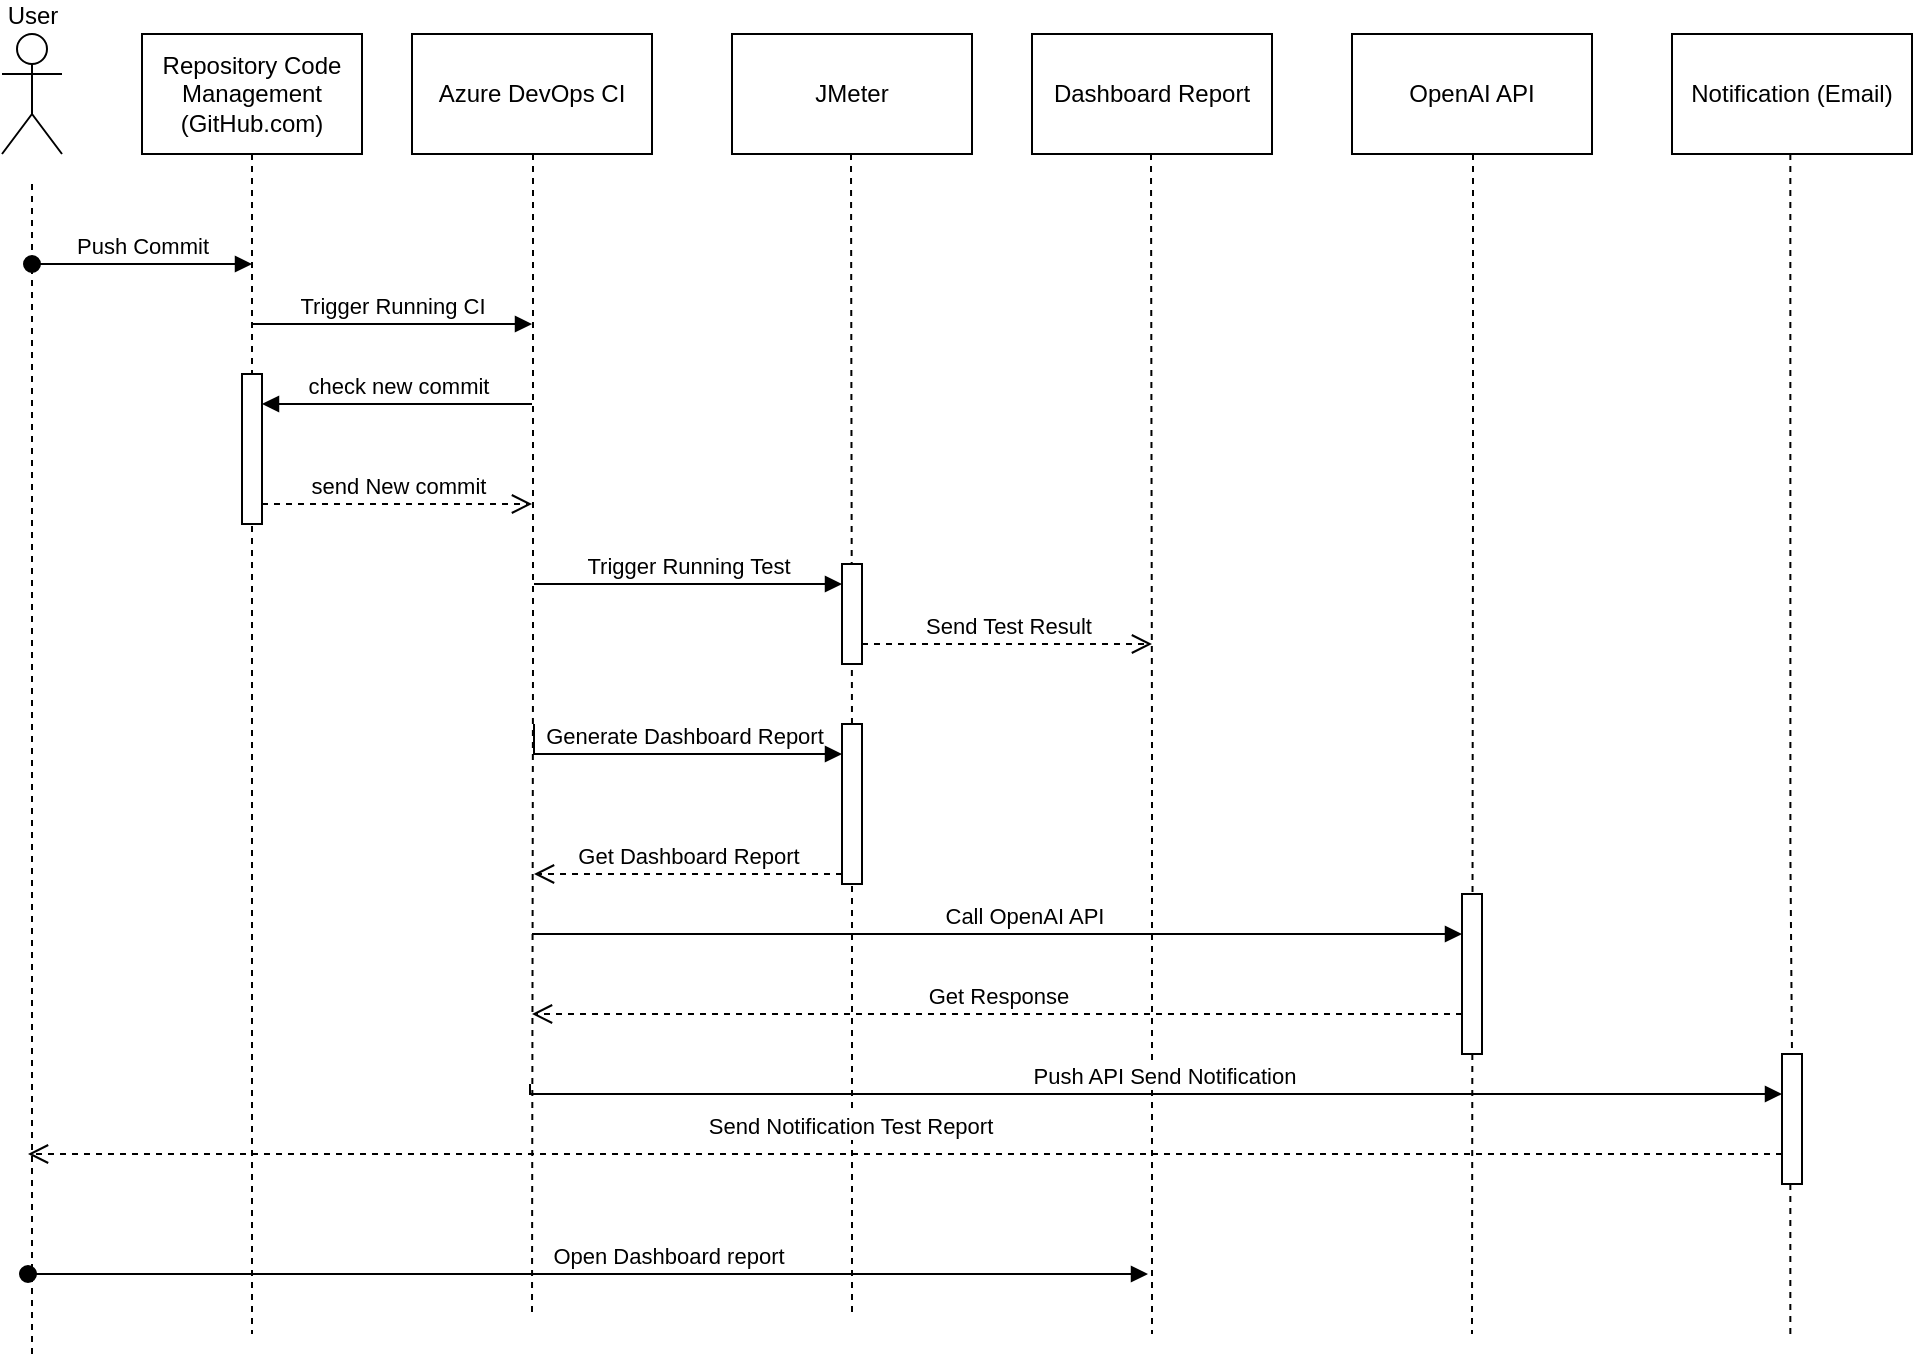 <mxfile version="21.5.2" type="github">
  <diagram name="Page-1" id="13e1069c-82ec-6db2-03f1-153e76fe0fe0">
    <mxGraphModel dx="1050" dy="573" grid="1" gridSize="10" guides="1" tooltips="1" connect="1" arrows="1" fold="1" page="1" pageScale="1" pageWidth="1100" pageHeight="850" background="none" math="0" shadow="0">
      <root>
        <mxCell id="0" />
        <mxCell id="1" parent="0" />
        <mxCell id="_nKnMAWIsF47tJlzfX2x-1" value="User" style="shape=umlActor;verticalLabelPosition=top;verticalAlign=bottom;html=1;labelPosition=center;align=center;" parent="1" vertex="1">
          <mxGeometry x="55" y="30" width="30" height="60" as="geometry" />
        </mxCell>
        <mxCell id="_nKnMAWIsF47tJlzfX2x-2" style="edgeStyle=orthogonalEdgeStyle;rounded=0;orthogonalLoop=1;jettySize=auto;html=1;dashed=1;endArrow=none;endFill=0;" parent="1" source="_nKnMAWIsF47tJlzfX2x-3" edge="1">
          <mxGeometry relative="1" as="geometry">
            <mxPoint x="180" y="680" as="targetPoint" />
            <Array as="points">
              <mxPoint x="180" y="606" />
            </Array>
          </mxGeometry>
        </mxCell>
        <mxCell id="_nKnMAWIsF47tJlzfX2x-3" value="Repository Code Management (GitHub.com)" style="html=1;whiteSpace=wrap;" parent="1" vertex="1">
          <mxGeometry x="125" y="30" width="110" height="60" as="geometry" />
        </mxCell>
        <mxCell id="_nKnMAWIsF47tJlzfX2x-4" value="Azure DevOps CI" style="whiteSpace=wrap;html=1;" parent="1" vertex="1">
          <mxGeometry x="260" y="30" width="120" height="60" as="geometry" />
        </mxCell>
        <mxCell id="_nKnMAWIsF47tJlzfX2x-5" value="JMeter" style="whiteSpace=wrap;html=1;" parent="1" vertex="1">
          <mxGeometry x="420" y="30" width="120" height="60" as="geometry" />
        </mxCell>
        <mxCell id="_nKnMAWIsF47tJlzfX2x-6" value="Notification (Email)" style="whiteSpace=wrap;html=1;" parent="1" vertex="1">
          <mxGeometry x="890" y="30" width="120" height="60" as="geometry" />
        </mxCell>
        <mxCell id="_nKnMAWIsF47tJlzfX2x-7" value="Dashboard Report" style="whiteSpace=wrap;html=1;" parent="1" vertex="1">
          <mxGeometry x="570" y="30" width="120" height="60" as="geometry" />
        </mxCell>
        <mxCell id="_nKnMAWIsF47tJlzfX2x-8" style="edgeStyle=orthogonalEdgeStyle;rounded=0;orthogonalLoop=1;jettySize=auto;html=1;dashed=1;endArrow=none;endFill=0;" parent="1" edge="1">
          <mxGeometry relative="1" as="geometry">
            <mxPoint x="321" y="670" as="targetPoint" />
            <mxPoint x="320.5" y="90" as="sourcePoint" />
            <Array as="points">
              <mxPoint x="320" y="345" />
              <mxPoint x="320" y="345" />
            </Array>
          </mxGeometry>
        </mxCell>
        <mxCell id="_nKnMAWIsF47tJlzfX2x-9" style="edgeStyle=orthogonalEdgeStyle;rounded=0;orthogonalLoop=1;jettySize=auto;html=1;dashed=1;endArrow=none;endFill=0;" parent="1" edge="1">
          <mxGeometry relative="1" as="geometry">
            <mxPoint x="480" y="670" as="targetPoint" />
            <mxPoint x="479.5" y="90" as="sourcePoint" />
          </mxGeometry>
        </mxCell>
        <mxCell id="_nKnMAWIsF47tJlzfX2x-10" style="edgeStyle=orthogonalEdgeStyle;rounded=0;orthogonalLoop=1;jettySize=auto;html=1;dashed=1;endArrow=none;endFill=0;" parent="1" edge="1">
          <mxGeometry relative="1" as="geometry">
            <mxPoint x="630" y="680" as="targetPoint" />
            <mxPoint x="629.5" y="90" as="sourcePoint" />
          </mxGeometry>
        </mxCell>
        <mxCell id="_nKnMAWIsF47tJlzfX2x-11" style="edgeStyle=orthogonalEdgeStyle;rounded=0;orthogonalLoop=1;jettySize=auto;html=1;dashed=1;endArrow=none;endFill=0;" parent="1" source="_nKnMAWIsF47tJlzfX2x-24" edge="1">
          <mxGeometry relative="1" as="geometry">
            <mxPoint x="949.17" y="680" as="targetPoint" />
            <mxPoint x="949.17" y="90" as="sourcePoint" />
            <Array as="points">
              <mxPoint x="949" y="600" />
              <mxPoint x="949" y="600" />
            </Array>
          </mxGeometry>
        </mxCell>
        <mxCell id="_nKnMAWIsF47tJlzfX2x-12" style="edgeStyle=orthogonalEdgeStyle;rounded=0;orthogonalLoop=1;jettySize=auto;html=1;dashed=1;endArrow=none;endFill=0;" parent="1" edge="1">
          <mxGeometry relative="1" as="geometry">
            <mxPoint x="70" y="690" as="targetPoint" />
            <mxPoint x="70" y="105" as="sourcePoint" />
            <Array as="points">
              <mxPoint x="70" y="105" />
            </Array>
          </mxGeometry>
        </mxCell>
        <mxCell id="_nKnMAWIsF47tJlzfX2x-13" value="Push Commit" style="html=1;verticalAlign=bottom;startArrow=oval;startFill=1;endArrow=block;startSize=8;edgeStyle=elbowEdgeStyle;elbow=vertical;curved=0;rounded=0;" parent="1" edge="1">
          <mxGeometry width="60" relative="1" as="geometry">
            <mxPoint x="70" y="145" as="sourcePoint" />
            <mxPoint x="180" y="145" as="targetPoint" />
          </mxGeometry>
        </mxCell>
        <mxCell id="_nKnMAWIsF47tJlzfX2x-14" value="Trigger Running CI" style="html=1;verticalAlign=bottom;endArrow=block;edgeStyle=elbowEdgeStyle;elbow=vertical;curved=0;rounded=0;" parent="1" edge="1">
          <mxGeometry width="80" relative="1" as="geometry">
            <mxPoint x="180" y="175" as="sourcePoint" />
            <mxPoint x="320" y="175" as="targetPoint" />
          </mxGeometry>
        </mxCell>
        <mxCell id="_nKnMAWIsF47tJlzfX2x-15" value="" style="html=1;points=[];perimeter=orthogonalPerimeter;outlineConnect=0;targetShapes=umlLifeline;portConstraint=eastwest;newEdgeStyle={&quot;edgeStyle&quot;:&quot;elbowEdgeStyle&quot;,&quot;elbow&quot;:&quot;vertical&quot;,&quot;curved&quot;:0,&quot;rounded&quot;:0};" parent="1" vertex="1">
          <mxGeometry x="175" y="200" width="10" height="75" as="geometry" />
        </mxCell>
        <mxCell id="_nKnMAWIsF47tJlzfX2x-16" value="check new commit" style="html=1;verticalAlign=bottom;endArrow=block;edgeStyle=elbowEdgeStyle;elbow=vertical;curved=0;rounded=0;" parent="1" target="_nKnMAWIsF47tJlzfX2x-15" edge="1">
          <mxGeometry relative="1" as="geometry">
            <mxPoint x="320" y="215" as="sourcePoint" />
            <Array as="points">
              <mxPoint x="240" y="215" />
            </Array>
          </mxGeometry>
        </mxCell>
        <mxCell id="_nKnMAWIsF47tJlzfX2x-17" value="send New commit" style="html=1;verticalAlign=bottom;endArrow=open;dashed=1;endSize=8;edgeStyle=elbowEdgeStyle;elbow=vertical;curved=0;rounded=0;" parent="1" source="_nKnMAWIsF47tJlzfX2x-15" edge="1">
          <mxGeometry relative="1" as="geometry">
            <mxPoint x="320" y="265" as="targetPoint" />
          </mxGeometry>
        </mxCell>
        <mxCell id="_nKnMAWIsF47tJlzfX2x-18" value="" style="html=1;points=[];perimeter=orthogonalPerimeter;outlineConnect=0;targetShapes=umlLifeline;portConstraint=eastwest;newEdgeStyle={&quot;edgeStyle&quot;:&quot;elbowEdgeStyle&quot;,&quot;elbow&quot;:&quot;vertical&quot;,&quot;curved&quot;:0,&quot;rounded&quot;:0};" parent="1" vertex="1">
          <mxGeometry x="475" y="295" width="10" height="50" as="geometry" />
        </mxCell>
        <mxCell id="_nKnMAWIsF47tJlzfX2x-19" value="Trigger Running Test" style="html=1;verticalAlign=bottom;endArrow=block;edgeStyle=elbowEdgeStyle;elbow=vertical;curved=0;rounded=0;" parent="1" target="_nKnMAWIsF47tJlzfX2x-18" edge="1">
          <mxGeometry relative="1" as="geometry">
            <mxPoint x="321" y="305" as="sourcePoint" />
          </mxGeometry>
        </mxCell>
        <mxCell id="_nKnMAWIsF47tJlzfX2x-20" value="Send Test Result" style="html=1;verticalAlign=bottom;endArrow=open;dashed=1;endSize=8;edgeStyle=elbowEdgeStyle;elbow=vertical;curved=0;rounded=0;" parent="1" source="_nKnMAWIsF47tJlzfX2x-18" edge="1">
          <mxGeometry relative="1" as="geometry">
            <mxPoint x="630" y="335" as="targetPoint" />
            <Array as="points">
              <mxPoint x="600" y="335" />
            </Array>
          </mxGeometry>
        </mxCell>
        <mxCell id="_nKnMAWIsF47tJlzfX2x-21" value="" style="html=1;points=[];perimeter=orthogonalPerimeter;outlineConnect=0;targetShapes=umlLifeline;portConstraint=eastwest;newEdgeStyle={&quot;edgeStyle&quot;:&quot;elbowEdgeStyle&quot;,&quot;elbow&quot;:&quot;vertical&quot;,&quot;curved&quot;:0,&quot;rounded&quot;:0};" parent="1" vertex="1">
          <mxGeometry x="475" y="375" width="10" height="80" as="geometry" />
        </mxCell>
        <mxCell id="_nKnMAWIsF47tJlzfX2x-22" value="Generate Dashboard Report" style="html=1;verticalAlign=bottom;endArrow=block;edgeStyle=elbowEdgeStyle;elbow=vertical;curved=0;rounded=0;" parent="1" target="_nKnMAWIsF47tJlzfX2x-21" edge="1">
          <mxGeometry x="0.057" relative="1" as="geometry">
            <mxPoint x="321" y="375" as="sourcePoint" />
            <Array as="points">
              <mxPoint x="420" y="390" />
              <mxPoint x="420" y="380" />
            </Array>
            <mxPoint as="offset" />
          </mxGeometry>
        </mxCell>
        <mxCell id="_nKnMAWIsF47tJlzfX2x-23" value="Get Dashboard Report" style="html=1;verticalAlign=bottom;endArrow=open;dashed=1;endSize=8;edgeStyle=elbowEdgeStyle;elbow=vertical;curved=0;rounded=0;" parent="1" source="_nKnMAWIsF47tJlzfX2x-21" edge="1">
          <mxGeometry relative="1" as="geometry">
            <mxPoint x="321" y="450" as="targetPoint" />
          </mxGeometry>
        </mxCell>
        <mxCell id="_nKnMAWIsF47tJlzfX2x-25" value="Push API Send Notification" style="html=1;verticalAlign=bottom;endArrow=block;edgeStyle=elbowEdgeStyle;elbow=vertical;curved=0;rounded=0;" parent="1" target="_nKnMAWIsF47tJlzfX2x-24" edge="1">
          <mxGeometry x="0.02" relative="1" as="geometry">
            <mxPoint x="319" y="555" as="sourcePoint" />
            <Array as="points">
              <mxPoint x="546" y="560" />
            </Array>
            <mxPoint as="offset" />
          </mxGeometry>
        </mxCell>
        <mxCell id="_nKnMAWIsF47tJlzfX2x-26" value="Send Notification Test Report" style="html=1;verticalAlign=bottom;endArrow=open;dashed=1;endSize=8;edgeStyle=elbowEdgeStyle;elbow=vertical;curved=0;rounded=0;" parent="1" edge="1">
          <mxGeometry x="0.064" y="-5" relative="1" as="geometry">
            <mxPoint x="68" y="590" as="targetPoint" />
            <mxPoint as="offset" />
            <mxPoint x="945" y="590" as="sourcePoint" />
          </mxGeometry>
        </mxCell>
        <mxCell id="_nKnMAWIsF47tJlzfX2x-27" value="Open Dashboard report" style="html=1;verticalAlign=bottom;startArrow=oval;startFill=1;endArrow=block;startSize=8;edgeStyle=elbowEdgeStyle;elbow=vertical;curved=0;rounded=0;" parent="1" edge="1">
          <mxGeometry x="0.143" width="60" relative="1" as="geometry">
            <mxPoint x="68" y="650" as="sourcePoint" />
            <mxPoint x="628" y="650" as="targetPoint" />
            <mxPoint as="offset" />
          </mxGeometry>
        </mxCell>
        <mxCell id="_nKnMAWIsF47tJlzfX2x-31" value="OpenAI API" style="whiteSpace=wrap;html=1;" parent="1" vertex="1">
          <mxGeometry x="730" y="30" width="120" height="60" as="geometry" />
        </mxCell>
        <mxCell id="_nKnMAWIsF47tJlzfX2x-33" value="" style="edgeStyle=orthogonalEdgeStyle;rounded=0;orthogonalLoop=1;jettySize=auto;html=1;dashed=1;endArrow=none;endFill=0;" parent="1" edge="1">
          <mxGeometry relative="1" as="geometry">
            <mxPoint x="790" y="680" as="targetPoint" />
            <mxPoint x="790.5" y="90" as="sourcePoint" />
            <Array as="points">
              <mxPoint x="790" y="260" />
              <mxPoint x="790" y="260" />
            </Array>
          </mxGeometry>
        </mxCell>
        <mxCell id="_nKnMAWIsF47tJlzfX2x-35" value="" style="edgeStyle=orthogonalEdgeStyle;rounded=0;orthogonalLoop=1;jettySize=auto;html=1;dashed=1;endArrow=none;endFill=0;" parent="1" target="_nKnMAWIsF47tJlzfX2x-24" edge="1">
          <mxGeometry relative="1" as="geometry">
            <mxPoint x="949.17" y="680" as="targetPoint" />
            <mxPoint x="949.17" y="90" as="sourcePoint" />
            <Array as="points">
              <mxPoint x="950" y="440" />
              <mxPoint x="950" y="440" />
            </Array>
          </mxGeometry>
        </mxCell>
        <mxCell id="_nKnMAWIsF47tJlzfX2x-24" value="" style="html=1;points=[];perimeter=orthogonalPerimeter;outlineConnect=0;targetShapes=umlLifeline;portConstraint=eastwest;newEdgeStyle={&quot;edgeStyle&quot;:&quot;elbowEdgeStyle&quot;,&quot;elbow&quot;:&quot;vertical&quot;,&quot;curved&quot;:0,&quot;rounded&quot;:0};" parent="1" vertex="1">
          <mxGeometry x="945" y="540" width="10" height="65" as="geometry" />
        </mxCell>
        <mxCell id="_nKnMAWIsF47tJlzfX2x-37" value="Call OpenAI API" style="html=1;verticalAlign=bottom;endArrow=block;edgeStyle=elbowEdgeStyle;elbow=vertical;curved=0;rounded=0;" parent="1" edge="1">
          <mxGeometry x="0.057" relative="1" as="geometry">
            <mxPoint x="320" y="480" as="sourcePoint" />
            <Array as="points">
              <mxPoint x="701" y="480" />
              <mxPoint x="1022" y="475" />
            </Array>
            <mxPoint as="offset" />
            <mxPoint x="785" y="480" as="targetPoint" />
          </mxGeometry>
        </mxCell>
        <mxCell id="_nKnMAWIsF47tJlzfX2x-38" value="Get Response" style="html=1;verticalAlign=bottom;endArrow=open;dashed=1;endSize=8;edgeStyle=elbowEdgeStyle;elbow=vertical;curved=0;rounded=0;" parent="1" edge="1">
          <mxGeometry relative="1" as="geometry">
            <mxPoint x="320" y="520" as="targetPoint" />
            <mxPoint x="785" y="520" as="sourcePoint" />
          </mxGeometry>
        </mxCell>
        <mxCell id="_nKnMAWIsF47tJlzfX2x-39" value="" style="html=1;points=[];perimeter=orthogonalPerimeter;outlineConnect=0;targetShapes=umlLifeline;portConstraint=eastwest;newEdgeStyle={&quot;edgeStyle&quot;:&quot;elbowEdgeStyle&quot;,&quot;elbow&quot;:&quot;vertical&quot;,&quot;curved&quot;:0,&quot;rounded&quot;:0};" parent="1" vertex="1">
          <mxGeometry x="785" y="460" width="10" height="80" as="geometry" />
        </mxCell>
      </root>
    </mxGraphModel>
  </diagram>
</mxfile>
